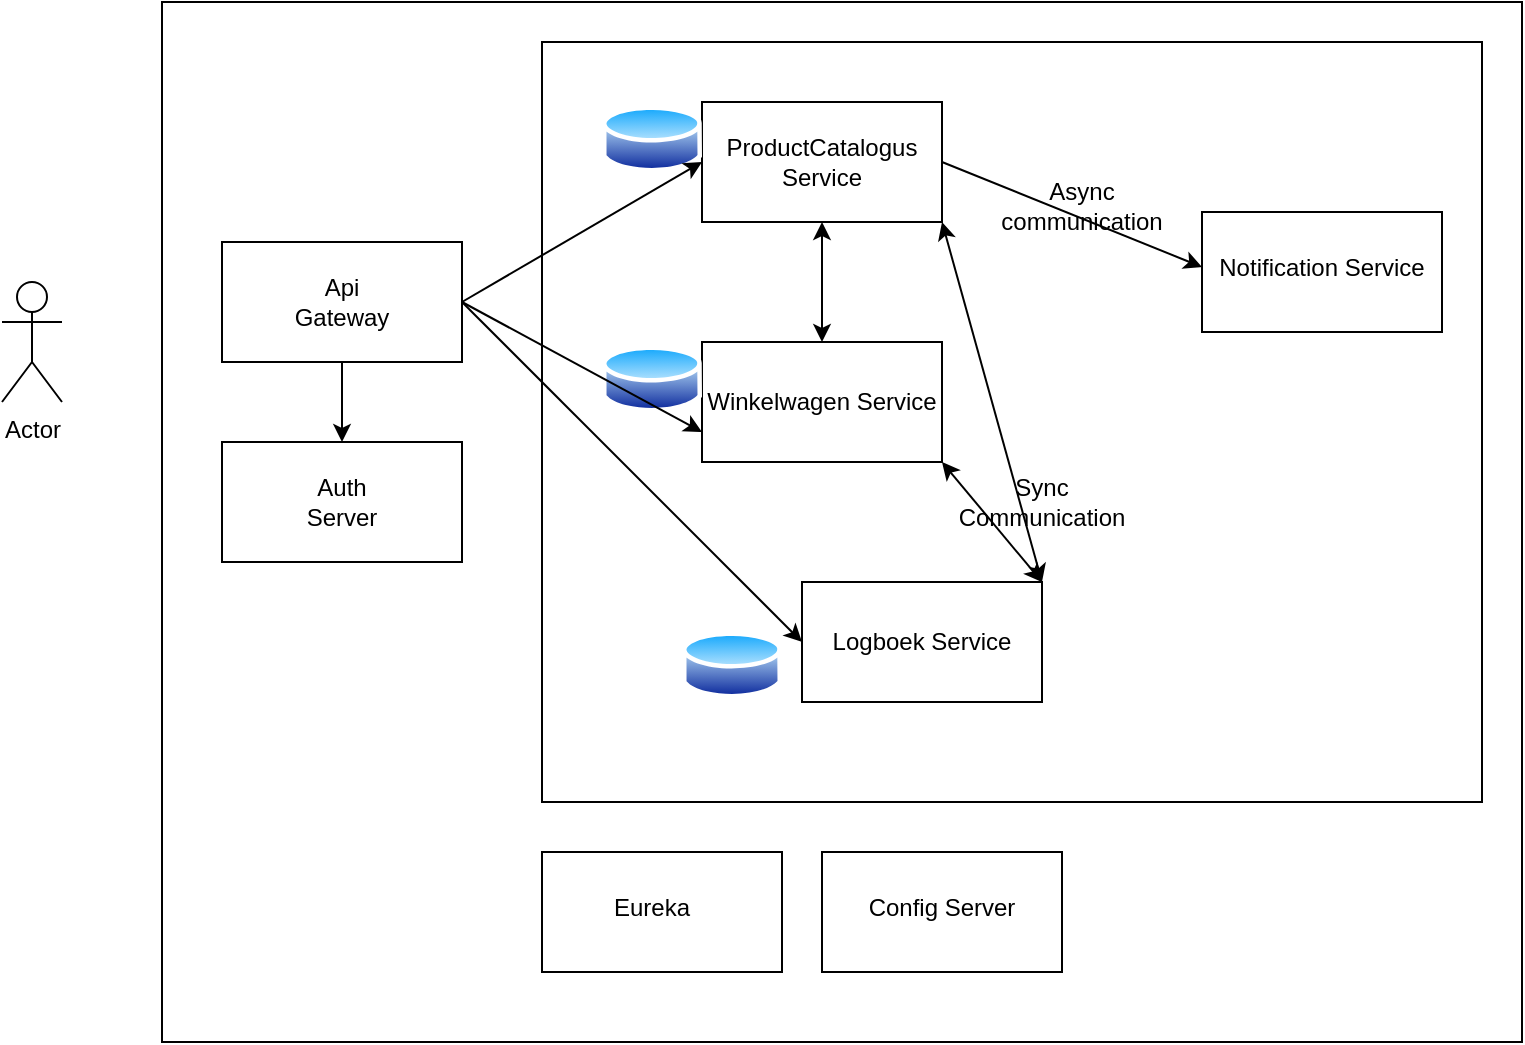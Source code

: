 <mxfile version="24.8.2">
  <diagram name="Pagina-1" id="9ACVK2EX1MTIZ84w3vne">
    <mxGraphModel dx="880" dy="426" grid="1" gridSize="10" guides="1" tooltips="1" connect="1" arrows="1" fold="1" page="1" pageScale="1" pageWidth="827" pageHeight="1169" math="0" shadow="0">
      <root>
        <mxCell id="0" />
        <mxCell id="1" parent="0" />
        <mxCell id="3lU3tncqFsJB2KY9oril-1" value="Actor" style="shape=umlActor;verticalLabelPosition=bottom;verticalAlign=top;html=1;outlineConnect=0;" vertex="1" parent="1">
          <mxGeometry x="40" y="300" width="30" height="60" as="geometry" />
        </mxCell>
        <mxCell id="3lU3tncqFsJB2KY9oril-3" value="" style="rounded=0;whiteSpace=wrap;html=1;" vertex="1" parent="1">
          <mxGeometry x="120" y="160" width="680" height="520" as="geometry" />
        </mxCell>
        <mxCell id="3lU3tncqFsJB2KY9oril-4" value="" style="rounded=0;whiteSpace=wrap;html=1;" vertex="1" parent="1">
          <mxGeometry x="150" y="280" width="120" height="60" as="geometry" />
        </mxCell>
        <mxCell id="3lU3tncqFsJB2KY9oril-5" value="Api Gateway" style="text;html=1;align=center;verticalAlign=middle;whiteSpace=wrap;rounded=0;" vertex="1" parent="1">
          <mxGeometry x="180" y="295" width="60" height="30" as="geometry" />
        </mxCell>
        <mxCell id="3lU3tncqFsJB2KY9oril-6" value="" style="rounded=0;whiteSpace=wrap;html=1;" vertex="1" parent="1">
          <mxGeometry x="150" y="380" width="120" height="60" as="geometry" />
        </mxCell>
        <mxCell id="3lU3tncqFsJB2KY9oril-7" value="Auth Server" style="text;html=1;align=center;verticalAlign=middle;whiteSpace=wrap;rounded=0;" vertex="1" parent="1">
          <mxGeometry x="180" y="395" width="60" height="30" as="geometry" />
        </mxCell>
        <mxCell id="3lU3tncqFsJB2KY9oril-8" value="" style="endArrow=classic;html=1;rounded=0;exitX=0.5;exitY=1;exitDx=0;exitDy=0;entryX=0.5;entryY=0;entryDx=0;entryDy=0;" edge="1" parent="1" source="3lU3tncqFsJB2KY9oril-4" target="3lU3tncqFsJB2KY9oril-6">
          <mxGeometry width="50" height="50" relative="1" as="geometry">
            <mxPoint x="390" y="410" as="sourcePoint" />
            <mxPoint x="440" y="360" as="targetPoint" />
          </mxGeometry>
        </mxCell>
        <mxCell id="3lU3tncqFsJB2KY9oril-9" value="" style="rounded=0;whiteSpace=wrap;html=1;" vertex="1" parent="1">
          <mxGeometry x="310" y="180" width="470" height="380" as="geometry" />
        </mxCell>
        <mxCell id="3lU3tncqFsJB2KY9oril-10" value="" style="rounded=0;whiteSpace=wrap;html=1;" vertex="1" parent="1">
          <mxGeometry x="390" y="210" width="120" height="60" as="geometry" />
        </mxCell>
        <mxCell id="3lU3tncqFsJB2KY9oril-11" value="ProductCatalogus Service" style="text;html=1;align=center;verticalAlign=middle;whiteSpace=wrap;rounded=0;" vertex="1" parent="1">
          <mxGeometry x="400" y="210" width="100" height="60" as="geometry" />
        </mxCell>
        <mxCell id="3lU3tncqFsJB2KY9oril-12" value="" style="rounded=0;whiteSpace=wrap;html=1;" vertex="1" parent="1">
          <mxGeometry x="390" y="330" width="120" height="60" as="geometry" />
        </mxCell>
        <mxCell id="3lU3tncqFsJB2KY9oril-13" value="Winkelwagen Service" style="text;html=1;align=center;verticalAlign=middle;whiteSpace=wrap;rounded=0;" vertex="1" parent="1">
          <mxGeometry x="390" y="330" width="120" height="60" as="geometry" />
        </mxCell>
        <mxCell id="3lU3tncqFsJB2KY9oril-14" value="" style="rounded=0;whiteSpace=wrap;html=1;" vertex="1" parent="1">
          <mxGeometry x="440" y="450" width="120" height="60" as="geometry" />
        </mxCell>
        <mxCell id="3lU3tncqFsJB2KY9oril-15" value="Logboek Service" style="text;html=1;align=center;verticalAlign=middle;whiteSpace=wrap;rounded=0;" vertex="1" parent="1">
          <mxGeometry x="440" y="450" width="120" height="60" as="geometry" />
        </mxCell>
        <mxCell id="3lU3tncqFsJB2KY9oril-16" value="" style="image;aspect=fixed;perimeter=ellipsePerimeter;html=1;align=center;shadow=0;dashed=0;spacingTop=3;image=img/lib/active_directory/database.svg;" vertex="1" parent="1">
          <mxGeometry x="340" y="210" width="50" height="37" as="geometry" />
        </mxCell>
        <mxCell id="3lU3tncqFsJB2KY9oril-17" value="" style="image;aspect=fixed;perimeter=ellipsePerimeter;html=1;align=center;shadow=0;dashed=0;spacingTop=3;image=img/lib/active_directory/database.svg;" vertex="1" parent="1">
          <mxGeometry x="340" y="330" width="50" height="37" as="geometry" />
        </mxCell>
        <mxCell id="3lU3tncqFsJB2KY9oril-18" value="" style="image;aspect=fixed;perimeter=ellipsePerimeter;html=1;align=center;shadow=0;dashed=0;spacingTop=3;image=img/lib/active_directory/database.svg;" vertex="1" parent="1">
          <mxGeometry x="380" y="473" width="50" height="37" as="geometry" />
        </mxCell>
        <mxCell id="3lU3tncqFsJB2KY9oril-19" value="" style="endArrow=classic;html=1;rounded=0;exitX=1;exitY=0.5;exitDx=0;exitDy=0;entryX=0;entryY=0.5;entryDx=0;entryDy=0;" edge="1" parent="1" source="3lU3tncqFsJB2KY9oril-4" target="3lU3tncqFsJB2KY9oril-10">
          <mxGeometry width="50" height="50" relative="1" as="geometry">
            <mxPoint x="390" y="410" as="sourcePoint" />
            <mxPoint x="440" y="360" as="targetPoint" />
          </mxGeometry>
        </mxCell>
        <mxCell id="3lU3tncqFsJB2KY9oril-20" value="" style="endArrow=classic;html=1;rounded=0;exitX=1;exitY=0.5;exitDx=0;exitDy=0;entryX=0;entryY=0.75;entryDx=0;entryDy=0;" edge="1" parent="1" source="3lU3tncqFsJB2KY9oril-4" target="3lU3tncqFsJB2KY9oril-13">
          <mxGeometry width="50" height="50" relative="1" as="geometry">
            <mxPoint x="390" y="410" as="sourcePoint" />
            <mxPoint x="440" y="360" as="targetPoint" />
          </mxGeometry>
        </mxCell>
        <mxCell id="3lU3tncqFsJB2KY9oril-21" value="" style="endArrow=classic;html=1;rounded=0;exitX=1;exitY=0.5;exitDx=0;exitDy=0;entryX=0;entryY=0.5;entryDx=0;entryDy=0;" edge="1" parent="1" source="3lU3tncqFsJB2KY9oril-4" target="3lU3tncqFsJB2KY9oril-15">
          <mxGeometry width="50" height="50" relative="1" as="geometry">
            <mxPoint x="390" y="410" as="sourcePoint" />
            <mxPoint x="440" y="360" as="targetPoint" />
          </mxGeometry>
        </mxCell>
        <mxCell id="3lU3tncqFsJB2KY9oril-22" value="" style="rounded=0;whiteSpace=wrap;html=1;" vertex="1" parent="1">
          <mxGeometry x="640" y="265" width="120" height="60" as="geometry" />
        </mxCell>
        <mxCell id="3lU3tncqFsJB2KY9oril-23" value="Notification Service" style="text;html=1;align=center;verticalAlign=middle;whiteSpace=wrap;rounded=0;" vertex="1" parent="1">
          <mxGeometry x="640" y="265" width="120" height="55" as="geometry" />
        </mxCell>
        <mxCell id="3lU3tncqFsJB2KY9oril-24" value="" style="endArrow=classic;html=1;rounded=0;exitX=1;exitY=0.5;exitDx=0;exitDy=0;entryX=0;entryY=0.5;entryDx=0;entryDy=0;" edge="1" parent="1" source="3lU3tncqFsJB2KY9oril-10" target="3lU3tncqFsJB2KY9oril-23">
          <mxGeometry width="50" height="50" relative="1" as="geometry">
            <mxPoint x="390" y="310" as="sourcePoint" />
            <mxPoint x="440" y="260" as="targetPoint" />
          </mxGeometry>
        </mxCell>
        <mxCell id="3lU3tncqFsJB2KY9oril-25" value="Async communication" style="text;html=1;align=center;verticalAlign=middle;whiteSpace=wrap;rounded=0;" vertex="1" parent="1">
          <mxGeometry x="550" y="247" width="60" height="30" as="geometry" />
        </mxCell>
        <mxCell id="3lU3tncqFsJB2KY9oril-26" value="" style="rounded=0;whiteSpace=wrap;html=1;" vertex="1" parent="1">
          <mxGeometry x="310" y="585" width="120" height="60" as="geometry" />
        </mxCell>
        <mxCell id="3lU3tncqFsJB2KY9oril-27" value="Eureka" style="text;html=1;align=center;verticalAlign=middle;whiteSpace=wrap;rounded=0;" vertex="1" parent="1">
          <mxGeometry x="310" y="585" width="110" height="55" as="geometry" />
        </mxCell>
        <mxCell id="3lU3tncqFsJB2KY9oril-28" value="" style="rounded=0;whiteSpace=wrap;html=1;" vertex="1" parent="1">
          <mxGeometry x="450" y="585" width="120" height="60" as="geometry" />
        </mxCell>
        <mxCell id="3lU3tncqFsJB2KY9oril-29" value="Config Server" style="text;html=1;align=center;verticalAlign=middle;whiteSpace=wrap;rounded=0;" vertex="1" parent="1">
          <mxGeometry x="450" y="585" width="120" height="55" as="geometry" />
        </mxCell>
        <mxCell id="3lU3tncqFsJB2KY9oril-30" value="" style="endArrow=classic;startArrow=classic;html=1;rounded=0;entryX=0.5;entryY=1;entryDx=0;entryDy=0;exitX=0.5;exitY=0;exitDx=0;exitDy=0;" edge="1" parent="1" source="3lU3tncqFsJB2KY9oril-13" target="3lU3tncqFsJB2KY9oril-11">
          <mxGeometry width="50" height="50" relative="1" as="geometry">
            <mxPoint x="390" y="410" as="sourcePoint" />
            <mxPoint x="440" y="360" as="targetPoint" />
          </mxGeometry>
        </mxCell>
        <mxCell id="3lU3tncqFsJB2KY9oril-31" value="" style="endArrow=classic;startArrow=classic;html=1;rounded=0;exitX=1;exitY=1;exitDx=0;exitDy=0;entryX=1;entryY=0;entryDx=0;entryDy=0;" edge="1" parent="1" source="3lU3tncqFsJB2KY9oril-10" target="3lU3tncqFsJB2KY9oril-15">
          <mxGeometry width="50" height="50" relative="1" as="geometry">
            <mxPoint x="390" y="410" as="sourcePoint" />
            <mxPoint x="440" y="360" as="targetPoint" />
          </mxGeometry>
        </mxCell>
        <mxCell id="3lU3tncqFsJB2KY9oril-32" value="" style="endArrow=classic;startArrow=classic;html=1;rounded=0;entryX=1;entryY=1;entryDx=0;entryDy=0;exitX=1;exitY=0;exitDx=0;exitDy=0;" edge="1" parent="1" source="3lU3tncqFsJB2KY9oril-15" target="3lU3tncqFsJB2KY9oril-13">
          <mxGeometry width="50" height="50" relative="1" as="geometry">
            <mxPoint x="390" y="410" as="sourcePoint" />
            <mxPoint x="440" y="360" as="targetPoint" />
          </mxGeometry>
        </mxCell>
        <mxCell id="3lU3tncqFsJB2KY9oril-33" value="Sync Communication" style="text;html=1;align=center;verticalAlign=middle;whiteSpace=wrap;rounded=0;" vertex="1" parent="1">
          <mxGeometry x="530" y="395" width="60" height="30" as="geometry" />
        </mxCell>
      </root>
    </mxGraphModel>
  </diagram>
</mxfile>
